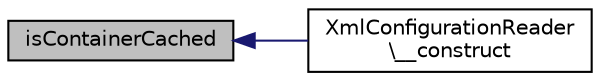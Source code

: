digraph "isContainerCached"
{
  edge [fontname="Helvetica",fontsize="10",labelfontname="Helvetica",labelfontsize="10"];
  node [fontname="Helvetica",fontsize="10",shape=record];
  rankdir="LR";
  Node1 [label="isContainerCached",height=0.2,width=0.4,color="black", fillcolor="grey75", style="filled" fontcolor="black"];
  Node1 -> Node2 [dir="back",color="midnightblue",fontsize="10",style="solid",fontname="Helvetica"];
  Node2 [label="XmlConfigurationReader\l\\__construct",height=0.2,width=0.4,color="black", fillcolor="white", style="filled",URL="$class_xml_configuration_reader.html#af44a931aab63dc6542b103bafe9d9c87"];
}
